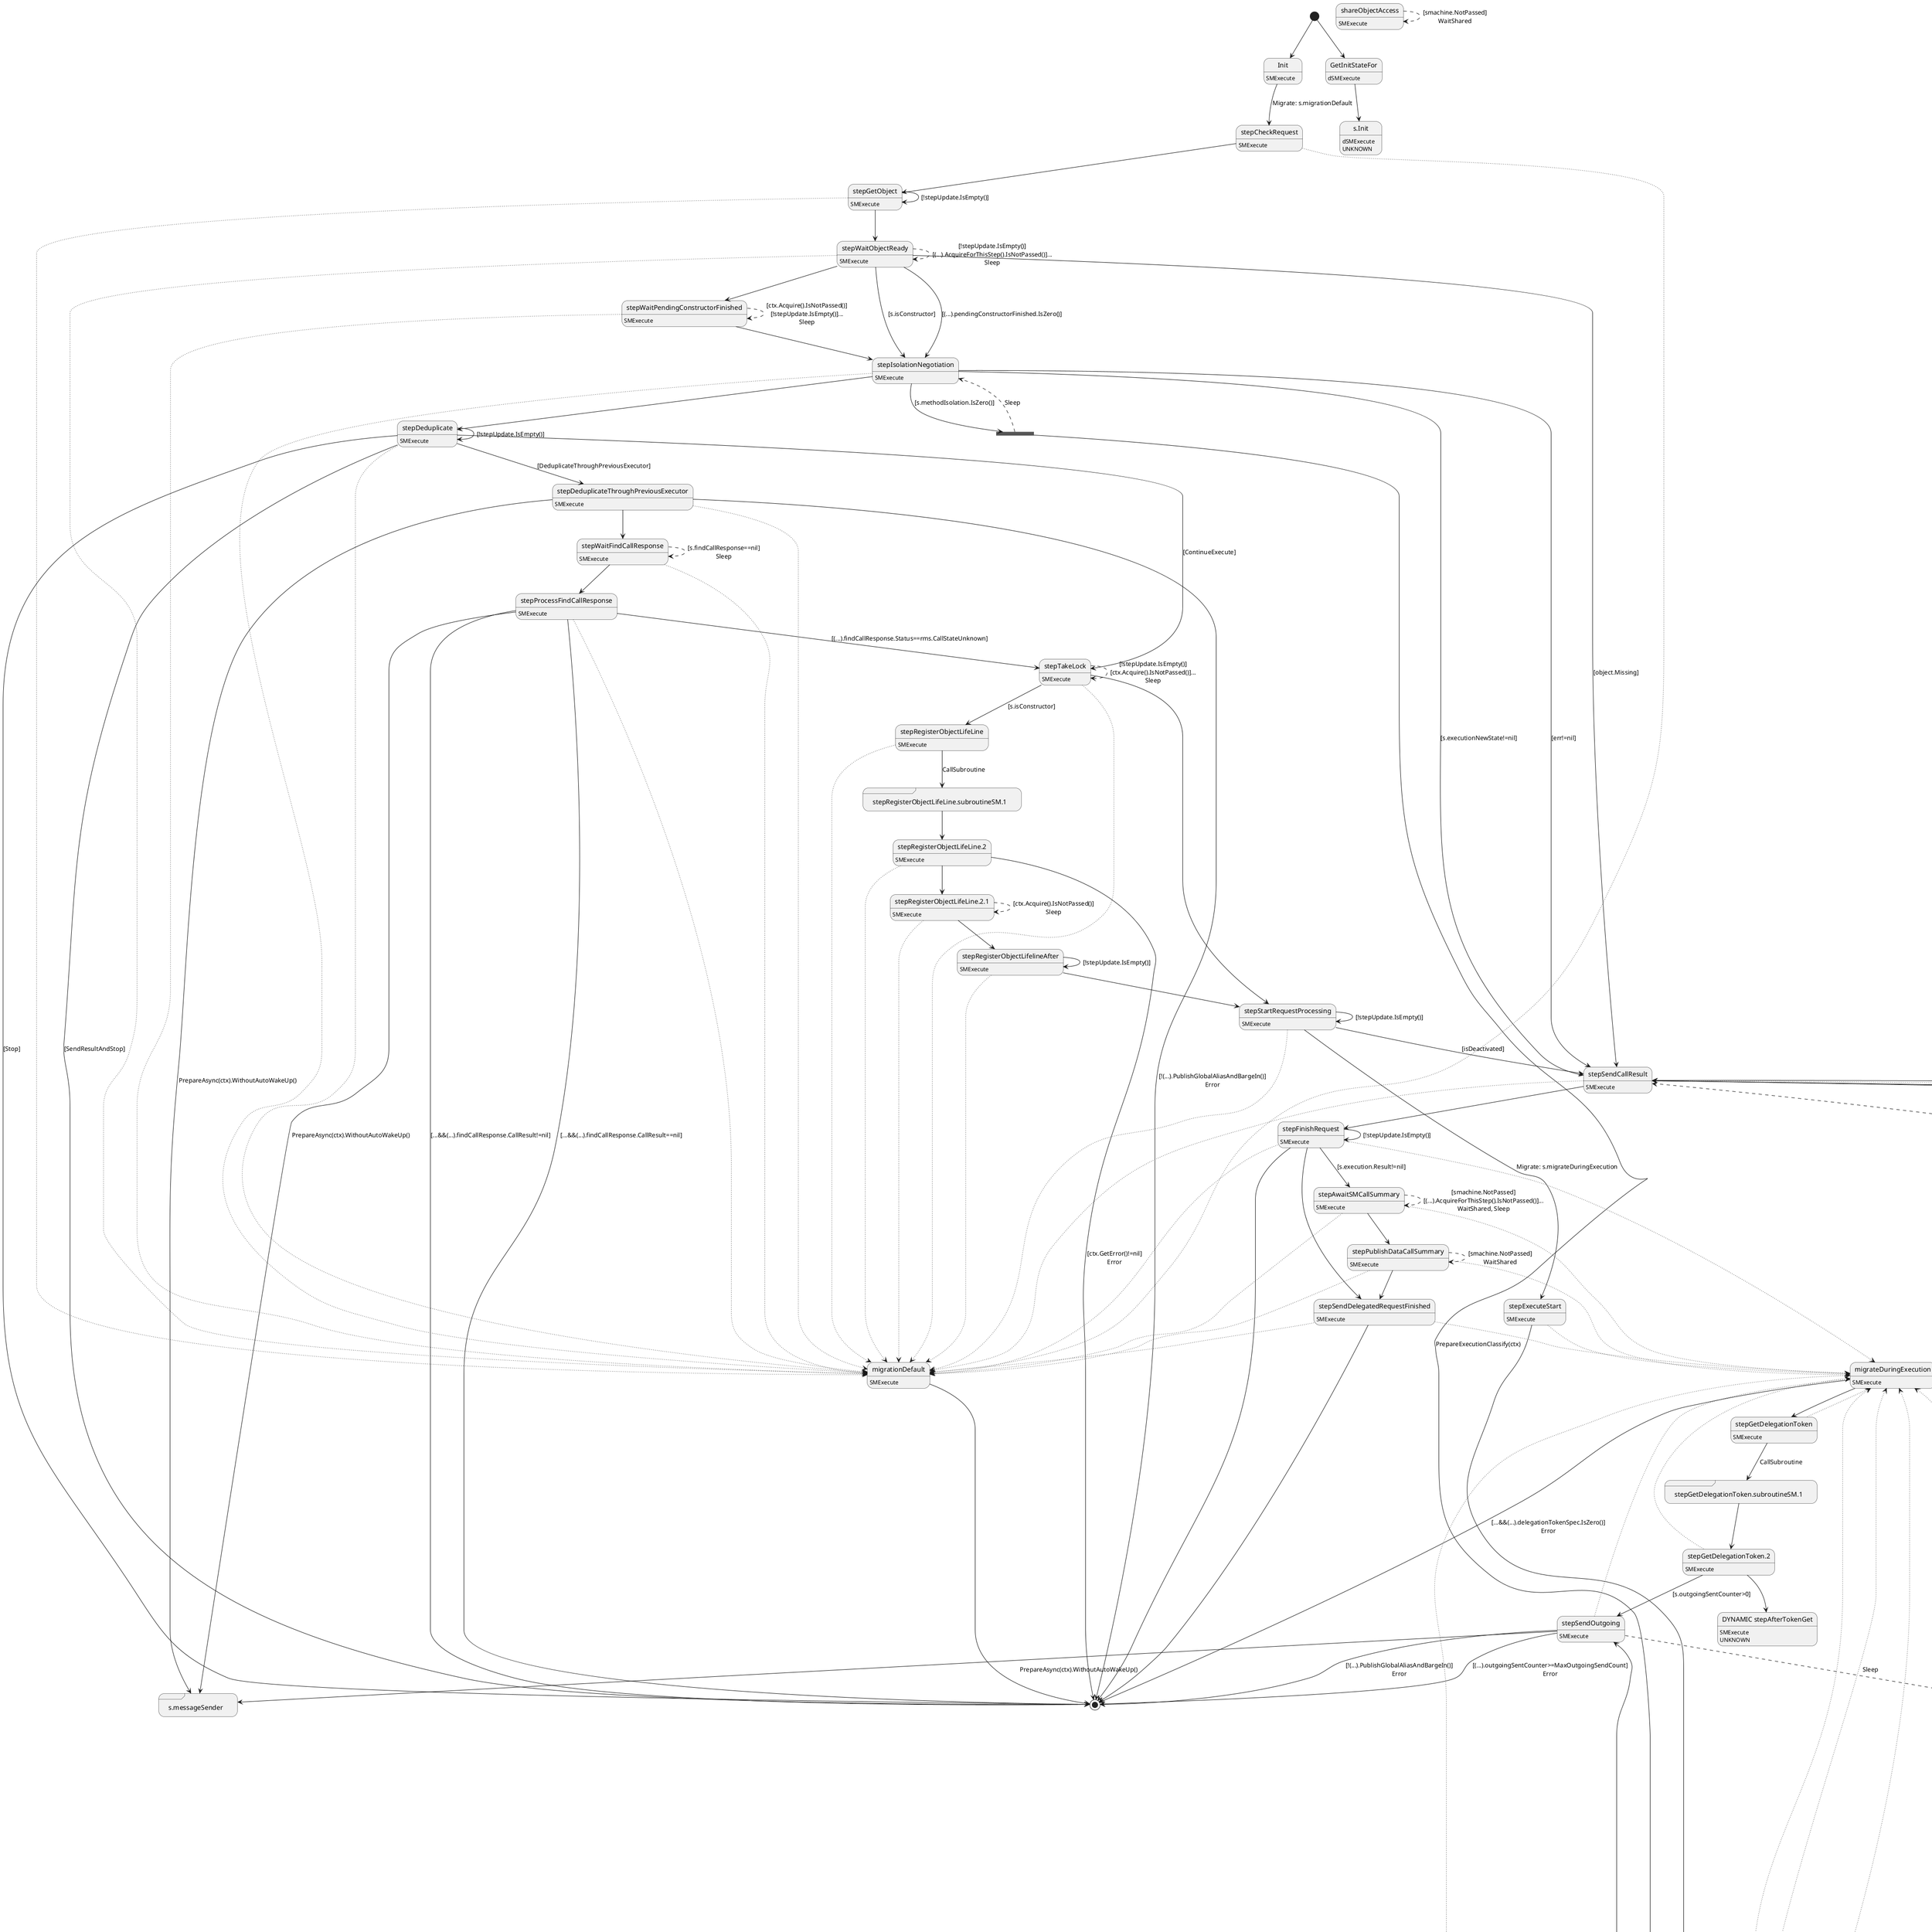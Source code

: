 @startuml
state "Init" as T01_S002
T01_S002 : SMExecute
[*] --> T01_S002
T01_S002 --> T01_S003 : Migrate: s.migrationDefault
state "StepWaitExecutionResult" as T01_S026
T01_S026 : SMExecute
T01_S026 --[dotted]> T01_S021
T01_S026 --[dashed]> T01_S026 : [s.executionNewState==nil]\nSleep
T01_S026 --> T01_S027
state "migrateDuringExecution" as T01_S021
T01_S021 : SMExecute
T01_S021 --> [*] : [...&&(...).delegationTokenSpec.IsZero()]\nError
T01_S021 --> T01_S022
state "migrationDefault" as T01_S001
T01_S001 : SMExecute
T01_S001 --> [*]
state "s.messageSender" as T01_S011 <<sdlreceive>>
T01_S011 : DUPLICATE
state "s.runner" as T01_S008 <<sdlreceive>>
T01_S008 : DUPLICATE
state "shareObjectAccess" as T01_S050
T01_S050 : SMExecute
T01_S050 --[dashed]> T01_S050 : [smachine.NotPassed]\nWaitShared
state "stepAwaitSMCallSummary" as T01_S045
T01_S045 : SMExecute
T01_S045 --[dotted]> T01_S021
T01_S045 --[dotted]> T01_S001
T01_S045 --[dashed]> T01_S045 : [smachine.NotPassed]\n[(...).AcquireForThisStep().IsNotPassed()]...\nWaitShared, Sleep
T01_S045 --> T01_S046
state "stepCheckRequest" as T01_S003
T01_S003 : SMExecute
T01_S003 --[dotted]> T01_S001
T01_S003 --> T01_S004
state "stepDeduplicate" as T01_S009
T01_S009 : SMExecute
T01_S009 --[dotted]> T01_S001
T01_S009 --> T01_S009 : [!stepUpdate.IsEmpty()]
T01_S009 --> [*] : [Stop]
T01_S009 --> [*] : [SendResultAndStop]
T01_S009 --> T01_S010 : [DeduplicateThroughPreviousExecutor]
T01_S009 --> T01_S014 : [ContinueExecute]
state "stepDeduplicateThroughPreviousExecutor" as T01_S010
T01_S010 : SMExecute
T01_S010 --[dotted]> T01_S001
T01_S010 --> [*] : [!(...).PublishGlobalAliasAndBargeIn()]\nError
T01_S010 --> T01_S011 : PrepareAsync(ctx).WithoutAutoWakeUp()
T01_S010 --> T01_S012
state "stepExecuteAborted" as T01_S029
T01_S029 : SMExecute
T01_S029 --[dotted]> T01_S021
state T01_U001 <<fork>>
T01_S029 --> T01_U001
T01_U001 --> T01_S008 : PrepareExecutionAbort(ctx)
T01_U001 --[dashed]> T01_S048
state "stepExecuteContinue" as T01_S038
T01_S038 : SMExecute
T01_S038 --[dotted]> T01_S021
state T01_U002 <<fork>>
T01_S038 --> T01_U002
T01_U002 --> T01_S008 : Migrate: s
T01_U002 --[dashed]> T01_S026 : migrateDuringExecution\nPrepareExecutionContinue(ctx).
state "stepExecuteDecideNextStep" as T01_S027
T01_S027 : SMExecute
T01_S027 --[dotted]> T01_S021
T01_S027 --> T01_S039 : [execution.Done]
T01_S027 --> T01_S029 : [execution.Error]
T01_S027 --> T01_S029 : [execution.Abort]
T01_S027 --> T01_S028 : [execution.OutgoingCall]
state "stepExecuteOutgoing" as T01_S028
T01_S028 : SMExecute
T01_S028 --[dotted]> T01_S021
T01_S028 --> T01_S038 : [s.intolerableCall()]
T01_S028 --> T01_S038 : [s.intolerableCall()]
T01_S028 --> T01_S038 : [...&&(...).Interference()==isolation.CallTolerable]
T01_S028 --> T01_S030 : [s.outgoing!=nil]
T01_S028 --> T01_S038
state "stepExecuteStart" as T01_S025
T01_S025 : SMExecute
T01_S025 --[dotted]> T01_S021
state T01_U003 <<fork>>
T01_S025 --> T01_U003
T01_U003 --> T01_S008 : PrepareExecutionStart(ctx)
T01_U003 --[dashed]> T01_S026
state "stepFinishRequest" as T01_S049
T01_S049 : SMExecute
T01_S049 --[dotted]> T01_S021
T01_S049 --[dotted]> T01_S001
T01_S049 --> T01_S045 : [s.execution.Result!=nil]
T01_S049 --> T01_S047
T01_S049 --> T01_S049 : [!stepUpdate.IsEmpty()]
T01_S049 --> [*]
state "stepGetDelegationToken" as T01_S022
T01_S022 : SMExecute
T01_S022 --[dotted]> T01_S021
T01_S022 --> T01_S023 : CallSubroutine
state "stepGetDelegationToken.2" as T01_S024
T01_S024 : SMExecute
T01_S024 --[dotted]> T01_S021
T01_S024 --> T01_S033 : [s.outgoingSentCounter>0]
state "DYNAMIC stepAfterTokenGet" as T01_U004
T01_U004 : SMExecute
T01_U004 : UNKNOWN 
T01_S024 --> T01_U004
state "stepGetDelegationToken.subroutineSM.1" as T01_S023 <<sdlreceive>>
T01_S023 --> T01_S024
state "stepGetObject" as T01_S004
T01_S004 : SMExecute
T01_S004 --[dotted]> T01_S001
T01_S004 --> T01_S004 : [!stepUpdate.IsEmpty()]
T01_S004 --> T01_S005
state "stepIsolationNegotiation" as T01_S007
T01_S007 : SMExecute
T01_S007 --[dotted]> T01_S001
T01_S007 --> T01_S048 : [s.executionNewState!=nil]
state T01_U005 <<fork>>
T01_S007 --> T01_U005 : [s.methodIsolation.IsZero()]
T01_U005 --> T01_S008 : PrepareExecutionClassify(ctx)
T01_U005 --[dashed]> T01_S007 : Sleep
T01_S007 --> T01_S048 : [err!=nil]
T01_S007 --> T01_S009
state "stepProcessFindCallResponse" as T01_S013
T01_S013 : SMExecute
T01_S013 --[dotted]> T01_S001
T01_S013 --> [*] : [...&&(...).findCallResponse.CallResult==nil]
T01_S013 --> T01_S011 : PrepareAsync(ctx).WithoutAutoWakeUp()
T01_S013 --> [*] : [...&&(...).findCallResponse.CallResult!=nil]
T01_S013 --> T01_S014 : [(...).findCallResponse.Status==rms.CallStateUnknown]
state "stepPublishDataCallSummary" as T01_S046
T01_S046 : SMExecute
T01_S046 --[dotted]> T01_S021
T01_S046 --[dotted]> T01_S001
T01_S046 --[dashed]> T01_S046 : [smachine.NotPassed]\nWaitShared
T01_S046 --> T01_S047
state "stepRegisterObjectLifeLine" as T01_S015
T01_S015 : SMExecute
T01_S015 --[dotted]> T01_S001
T01_S015 --> T01_S016 : CallSubroutine
state "stepRegisterObjectLifeLine.2" as T01_S017
T01_S017 : SMExecute
T01_S017 --[dotted]> T01_S001
T01_S017 --> [*] : [ctx.GetError()!=nil]\nError
T01_S017 --> T01_S018
state "stepRegisterObjectLifeLine.2.1" as T01_S018
T01_S018 : SMExecute
T01_S018 --[dotted]> T01_S001
T01_S018 --[dashed]> T01_S018 : [ctx.Acquire().IsNotPassed()]\nSleep
T01_S018 --> T01_S019
state "stepRegisterObjectLifeLine.subroutineSM.1" as T01_S016 <<sdlreceive>>
T01_S016 --> T01_S017
state "stepRegisterObjectLifelineAfter" as T01_S019
T01_S019 : SMExecute
T01_S019 --[dotted]> T01_S001
T01_S019 --> T01_S019 : [!stepUpdate.IsEmpty()]
T01_S019 --> T01_S020
state "stepRegisterOutgoing" as T01_S030
T01_S030 : SMExecute
T01_S030 --[dotted]> T01_S021
T01_S030 --> T01_S031 : CallSubroutine
state "stepRegisterOutgoing.2" as T01_S032
T01_S032 : SMExecute
T01_S032 --[dotted]> T01_S021
T01_S032 --> T01_S033
state "stepRegisterOutgoing.subroutineSM.1" as T01_S031 <<sdlreceive>>
T01_S031 --> T01_S032
state "stepSaveExecutionResult" as T01_S041
T01_S041 : SMExecute
T01_S041 --[dotted]> T01_S021
T01_S041 --> T01_S042 : CallSubroutine
state "stepSaveExecutionResult.2" as T01_S043
T01_S043 : SMExecute
T01_S043 --[dotted]> T01_S021
T01_S043 --> T01_S044
state "stepSaveExecutionResult.subroutineSM.1" as T01_S042 <<sdlreceive>>
T01_S042 --> T01_S043
state "stepSaveNewObject" as T01_S044
T01_S044 : SMExecute
T01_S044 --[dotted]> T01_S021
T01_S044 --[dashed]> T01_S044 : [!ctx.Acquire().IsPassed()]\n[!stepUpdate.IsEmpty()]...\nSleep
T01_S044 --> T01_S048 : [(...).migrationHappened||s.newObjectDescriptor==nil]
T01_S044 --> T01_S048
state "stepSendCallResult" as T01_S048
T01_S048 : SMExecute
T01_S048 --[dotted]> T01_S021
T01_S048 --[dotted]> T01_S001
T01_S048 --> T01_S049
state "stepSendDelegatedRequestFinished" as T01_S047
T01_S047 : SMExecute
T01_S047 --[dotted]> T01_S021
T01_S047 --[dotted]> T01_S001
T01_S047 --> [*]
state "stepSendOutgoing" as T01_S033
T01_S033 : SMExecute
T01_S033 --[dotted]> T01_S021
T01_S033 --> [*] : [!(...).PublishGlobalAliasAndBargeIn()]\nError
T01_S033 --> [*] : [(...).outgoingSentCounter>=MaxOutgoingSendCount]\nError
T01_S033 --> T01_S011 : PrepareAsync(ctx).WithoutAutoWakeUp()
T01_S033 --[dashed]> T01_S034 : Sleep
state "stepStartRequestProcessing" as T01_S020
T01_S020 : SMExecute
T01_S020 --[dotted]> T01_S001
T01_S020 --> T01_S020 : [!stepUpdate.IsEmpty()]
T01_S020 --> T01_S048 : [isDeactivated]
T01_S020 --> T01_S025 : Migrate: s.migrateDuringExecution
state "stepTakeLock" as T01_S014
T01_S014 : SMExecute
T01_S014 --[dotted]> T01_S001
T01_S014 --[dashed]> T01_S014 : [!stepUpdate.IsEmpty()]\n[ctx.Acquire().IsNotPassed()]...\nSleep
T01_S014 --> T01_S015 : [s.isConstructor]
T01_S014 --> T01_S020
state "stepWaitAndRegisterOutgoingResult" as T01_S034
T01_S034 : SMExecute
T01_S034 --[dotted]> T01_S021
T01_S034 --[dashed]> T01_S034 : [s.outgoingVCallResult==nil]\nSleep
T01_S034 --> T01_S035 : CallSubroutine
state "stepWaitAndRegisterOutgoingResult.2" as T01_S036
T01_S036 : SMExecute
T01_S036 --[dotted]> T01_S021
T01_S036 --> T01_S037
state "stepWaitAndRegisterOutgoingResult.2.1" as T01_S037
T01_S037 : SMExecute
T01_S037 --[dotted]> T01_S021
T01_S037 --[dashed]> T01_S037 : [ctx.Acquire().IsNotPassed()]\nSleep
T01_S037 --> T01_S038
state "stepWaitAndRegisterOutgoingResult.subroutineSM.1" as T01_S035 <<sdlreceive>>
T01_S035 --> T01_S036
state "stepWaitFindCallResponse" as T01_S012
T01_S012 : SMExecute
T01_S012 --[dotted]> T01_S001
T01_S012 --[dashed]> T01_S012 : [s.findCallResponse==nil]\nSleep
T01_S012 --> T01_S013
state "stepWaitObjectReady" as T01_S005
T01_S005 : SMExecute
T01_S005 --[dotted]> T01_S001
T01_S005 --[dashed]> T01_S005 : [!stepUpdate.IsEmpty()]\n[(...).AcquireForThisStep().IsNotPassed()]...\nSleep
T01_S005 --> T01_S007 : [s.isConstructor]
T01_S005 --> T01_S048 : [object.Missing]
T01_S005 --> T01_S007 : [(...).pendingConstructorFinished.IsZero()]
T01_S005 --> T01_S006
state "stepWaitPendingConstructorFinished" as T01_S006
T01_S006 : SMExecute
T01_S006 --[dotted]> T01_S001
T01_S006 --[dashed]> T01_S006 : [ctx.Acquire().IsNotPassed()]\n[!stepUpdate.IsEmpty()]...\nSleep
T01_S006 --> T01_S007
state "stepWaitSafeAnswers" as T01_S040
T01_S040 : SMExecute
T01_S040 --[dotted]> T01_S021
T01_S040 --> T01_S040 : [!stateUpdate.IsEmpty()]
T01_S040 --> T01_S041
state "stepWaitSafeAnswersRelease" as T01_S039
T01_S039 : SMExecute
T01_S039 --[dotted]> T01_S021
T01_S039 --> T01_S048 : [(...).isIntolerableCallChangeState()]
T01_S039 --> T01_S040
state "GetInitStateFor" as T00_S001
T00_S001 : dSMExecute
[*] --> T00_S001
state "s.Init" as T00_U006
T00_U006 : dSMExecute
T00_U006 : UNKNOWN 
T00_S001 --> T00_U006
@enduml
